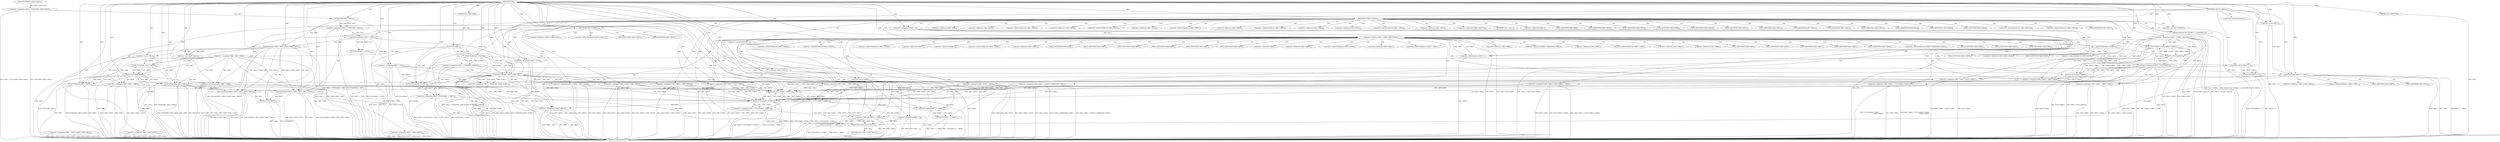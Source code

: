 digraph "FUN1" {  
"8" [label = <(METHOD,FUN1)<SUB>1</SUB>> ]
"329" [label = <(METHOD_RETURN,ANY)<SUB>1</SUB>> ]
"9" [label = <(PARAM,struct VAR1	*VAR2)<SUB>2</SUB>> ]
"10" [label = <(PARAM,struct VAR3		**VAR4)<SUB>3</SUB>> ]
"23" [label = <(FUN2,FUN2(VAR2))<SUB>15</SUB>> ]
"25" [label = <(&lt;operator&gt;.assignment,VAR6 = VAR2-&gt;VAR6)<SUB>17</SUB>> ]
"30" [label = <(&lt;operator&gt;.assignment,VAR19 = VAR6-&gt;VAR20)<SUB>18</SUB>> ]
"35" [label = <(&lt;operator&gt;.assignment,VAR8 = (VAR7 *)VAR19-&gt;VAR21.VAR22)<SUB>19</SUB>> ]
"44" [label = <(&lt;operator&gt;.assignment,VAR15 = FUN3(VAR8-&gt;VAR23.VAR24))<SUB>20</SUB>> ]
"52" [label = <(&lt;operator&gt;.assignment,VAR12 = FUN4(VAR15, VAR25))<SUB>21</SUB>> ]
"57" [label = <(FUN5,FUN5(VAR12 != NULL))<SUB>22</SUB>> ]
"61" [label = <(memcpy,memcpy(VAR12, VAR19-&gt;VAR21.VAR22, VAR15))<SUB>23</SUB>> ]
"69" [label = <(&lt;operator&gt;.assignment,VAR8 = (VAR7 *)VAR12)<SUB>24</SUB>> ]
"74" [label = <(FUN6,FUN6(VAR6, -VAR15, VAR26))<SUB>26</SUB>> ]
"79" [label = <(FUN7,FUN7(VAR6, VAR26))<SUB>27</SUB>> ]
"82" [label = <(&lt;operator&gt;.assignment,VAR17 = NULL)<SUB>29</SUB>> ]
"85" [label = <(&lt;operator&gt;.assignment,VAR13 = FUN8(VAR2, &amp;VAR16))<SUB>30</SUB>> ]
"114" [label = <(FUN5,FUN5(VAR16 == 0))<SUB>40</SUB>> ]
"118" [label = <(&lt;operator&gt;.assignment,VAR13 = FUN9(VAR2, VAR16, &amp;VAR17))<SUB>41</SUB>> ]
"154" [label = <(memset,memset((char *)&amp;VAR11, 0, sizeof(VAR11)))<SUB>59</SUB>> ]
"162" [label = <(&lt;operator&gt;.assignment,VAR11.VAR6 = VAR6)<SUB>60</SUB>> ]
"167" [label = <(&lt;operator&gt;.assignment,VAR11.VAR29 = VAR2-&gt;VAR29)<SUB>61</SUB>> ]
"174" [label = <(&lt;operator&gt;.assignment,VAR11.VAR30 = VAR2-&gt;VAR30)<SUB>62</SUB>> ]
"181" [label = <(&lt;operator&gt;.assignment,VAR11.VAR31 = VAR2-&gt;VAR31)<SUB>63</SUB>> ]
"188" [label = <(&lt;operator&gt;.assignment,VAR11.VAR32 = VAR2-&gt;VAR32)<SUB>64</SUB>> ]
"195" [label = <(&lt;operator&gt;.assignment,VAR11.VAR33 = VAR26)<SUB>65</SUB>> ]
"200" [label = <(&lt;operator&gt;.assignment,VAR11.VAR34 = VAR2-&gt;VAR34)<SUB>66</SUB>> ]
"207" [label = <(&lt;operator&gt;.assignment,VAR11.VAR35 = VAR36)<SUB>67</SUB>> ]
"212" [label = <(&lt;operator&gt;.assignment,VAR10 = &amp;VAR8-&gt;VAR37[0])<SUB>69</SUB>> ]
"317" [label = <(&lt;operator&gt;.assignment,VAR13 = 0)<SUB>86</SUB>> ]
"320" [label = <(&lt;operator&gt;.assignment,*VAR4 = VAR17)<SUB>87</SUB>> ]
"325" [label = <(FUN16,FUN16(VAR12))<SUB>89</SUB>> ]
"327" [label = <(RETURN,return VAR13;,return VAR13;)<SUB>90</SUB>> ]
"92" [label = <(IDENTIFIER,VAR13,if (VAR13))<SUB>31</SUB>> ]
"126" [label = <(IDENTIFIER,VAR13,if (VAR13))<SUB>42</SUB>> ]
"225" [label = <(&lt;operator&gt;.lessThan,VAR14 &lt; VAR8-&gt;VAR23.VAR38)<SUB>70</SUB>> ]
"232" [label = <(&lt;operator&gt;.postIncrement,VAR14++)<SUB>70</SUB>> ]
"328" [label = <(IDENTIFIER,VAR13,return VAR13;)<SUB>90</SUB>> ]
"46" [label = <(FUN3,FUN3(VAR8-&gt;VAR23.VAR24))<SUB>20</SUB>> ]
"54" [label = <(FUN4,FUN4(VAR15, VAR25))<SUB>21</SUB>> ]
"58" [label = <(&lt;operator&gt;.notEquals,VAR12 != NULL)<SUB>22</SUB>> ]
"71" [label = <(&lt;operator&gt;.cast,(VAR7 *)VAR12)<SUB>24</SUB>> ]
"76" [label = <(&lt;operator&gt;.minus,-VAR15)<SUB>26</SUB>> ]
"87" [label = <(FUN8,FUN8(VAR2, &amp;VAR16))<SUB>30</SUB>> ]
"101" [label = <(FUN6,FUN6(VAR6, VAR15, VAR26))<SUB>35</SUB>> ]
"105" [label = <(memcpy,memcpy(VAR19-&gt;VAR21.VAR22, VAR12, VAR15))<SUB>36</SUB>> ]
"115" [label = <(&lt;operator&gt;.equals,VAR16 == 0)<SUB>40</SUB>> ]
"120" [label = <(FUN9,FUN9(VAR2, VAR16, &amp;VAR17))<SUB>41</SUB>> ]
"128" [label = <(&lt;operator&gt;.assignment,VAR13 = FUN10(VAR2, 0, VAR17))<SUB>44</SUB>> ]
"134" [label = <(&lt;operator&gt;.assignment,VAR17 = NULL)<SUB>46</SUB>> ]
"141" [label = <(FUN6,FUN6(VAR6, VAR15, VAR26))<SUB>54</SUB>> ]
"145" [label = <(memcpy,memcpy(VAR19-&gt;VAR21.VAR22, VAR12, VAR15))<SUB>55</SUB>> ]
"155" [label = <(&lt;operator&gt;.cast,(char *)&amp;VAR11)<SUB>59</SUB>> ]
"160" [label = <(&lt;operator&gt;.sizeOf,sizeof(VAR11))<SUB>59</SUB>> ]
"222" [label = <(&lt;operator&gt;.assignment,VAR14 = 0)<SUB>70</SUB>> ]
"235" [label = <(&lt;operator&gt;.assignment,VAR11.VAR39 = VAR10-&gt;VAR40)<SUB>71</SUB>> ]
"242" [label = <(&lt;operator&gt;.assignment,VAR11.VAR41 = VAR10-&gt;VAR41)<SUB>72</SUB>> ]
"249" [label = <(&lt;operator&gt;.assignment,VAR11.VAR42 = &amp;VAR10-&gt;VAR40[VAR11.VAR41])<SUB>73</SUB>> ]
"261" [label = <(&lt;operator&gt;.assignment,VAR11.VAR43 = VAR10-&gt;VAR43)<SUB>74</SUB>> ]
"268" [label = <(&lt;operator&gt;.assignment,VAR11.VAR44 = FUN11(VAR10-&gt;VAR40,
						VAR10-&gt;...)<SUB>75</SUB>> ]
"279" [label = <(&lt;operator&gt;.assignment,VAR11.VAR45 = FUN12(VAR10-&gt;VAR45))<SUB>77</SUB>> ]
"287" [label = <(&lt;operator&gt;.assignment,VAR13 = FUN13(VAR17, &amp;VAR11))<SUB>78</SUB>> ]
"293" [label = <(FUN5,FUN5(VAR13 == -VAR46))<SUB>79</SUB>> ]
"298" [label = <(&lt;operator&gt;.assignment,VAR13 = FUN14(VAR17, &amp;VAR11))<SUB>80</SUB>> ]
"304" [label = <(FUN5,FUN5(VAR13 != -VAR47))<SUB>81</SUB>> ]
"313" [label = <(&lt;operator&gt;.assignment,VAR10 = FUN15(VAR10))<SUB>84</SUB>> ]
"95" [label = <(&lt;operator&gt;.equals,VAR13 == -VAR27)<SUB>33</SUB>> ]
"138" [label = <(IDENTIFIER,VAR13,if (VAR13))<SUB>48</SUB>> ]
"310" [label = <(IDENTIFIER,VAR13,if (VAR13))<SUB>82</SUB>> ]
"130" [label = <(FUN10,FUN10(VAR2, 0, VAR17))<SUB>44</SUB>> ]
"272" [label = <(FUN11,FUN11(VAR10-&gt;VAR40,
						VAR10-&gt;VAR41))<SUB>75</SUB>> ]
"283" [label = <(FUN12,FUN12(VAR10-&gt;VAR45))<SUB>77</SUB>> ]
"289" [label = <(FUN13,FUN13(VAR17, &amp;VAR11))<SUB>78</SUB>> ]
"294" [label = <(&lt;operator&gt;.equals,VAR13 == -VAR46)<SUB>79</SUB>> ]
"300" [label = <(FUN14,FUN14(VAR17, &amp;VAR11))<SUB>80</SUB>> ]
"305" [label = <(&lt;operator&gt;.notEquals,VAR13 != -VAR47)<SUB>81</SUB>> ]
"315" [label = <(FUN15,FUN15(VAR10))<SUB>84</SUB>> ]
"97" [label = <(&lt;operator&gt;.minus,-VAR27)<SUB>33</SUB>> ]
"296" [label = <(&lt;operator&gt;.minus,-VAR46)<SUB>79</SUB>> ]
"307" [label = <(&lt;operator&gt;.minus,-VAR47)<SUB>81</SUB>> ]
"163" [label = <(&lt;operator&gt;.fieldAccess,VAR11.VAR6)<SUB>60</SUB>> ]
"168" [label = <(&lt;operator&gt;.fieldAccess,VAR11.VAR29)<SUB>61</SUB>> ]
"171" [label = <(&lt;operator&gt;.indirectFieldAccess,VAR2-&gt;VAR29)<SUB>61</SUB>> ]
"175" [label = <(&lt;operator&gt;.fieldAccess,VAR11.VAR30)<SUB>62</SUB>> ]
"178" [label = <(&lt;operator&gt;.indirectFieldAccess,VAR2-&gt;VAR30)<SUB>62</SUB>> ]
"182" [label = <(&lt;operator&gt;.fieldAccess,VAR11.VAR31)<SUB>63</SUB>> ]
"185" [label = <(&lt;operator&gt;.indirectFieldAccess,VAR2-&gt;VAR31)<SUB>63</SUB>> ]
"189" [label = <(&lt;operator&gt;.fieldAccess,VAR11.VAR32)<SUB>64</SUB>> ]
"192" [label = <(&lt;operator&gt;.indirectFieldAccess,VAR2-&gt;VAR32)<SUB>64</SUB>> ]
"196" [label = <(&lt;operator&gt;.fieldAccess,VAR11.VAR33)<SUB>65</SUB>> ]
"201" [label = <(&lt;operator&gt;.fieldAccess,VAR11.VAR34)<SUB>66</SUB>> ]
"204" [label = <(&lt;operator&gt;.indirectFieldAccess,VAR2-&gt;VAR34)<SUB>66</SUB>> ]
"208" [label = <(&lt;operator&gt;.fieldAccess,VAR11.VAR35)<SUB>67</SUB>> ]
"214" [label = <(&lt;operator&gt;.addressOf,&amp;VAR8-&gt;VAR37[0])<SUB>69</SUB>> ]
"321" [label = <(&lt;operator&gt;.indirection,*VAR4)<SUB>87</SUB>> ]
"123" [label = <(&lt;operator&gt;.addressOf,&amp;VAR17)<SUB>41</SUB>> ]
"156" [label = <(UNKNOWN,char *,char *)<SUB>59</SUB>> ]
"157" [label = <(&lt;operator&gt;.addressOf,&amp;VAR11)<SUB>59</SUB>> ]
"165" [label = <(FIELD_IDENTIFIER,VAR6,VAR6)<SUB>60</SUB>> ]
"170" [label = <(FIELD_IDENTIFIER,VAR29,VAR29)<SUB>61</SUB>> ]
"173" [label = <(FIELD_IDENTIFIER,VAR29,VAR29)<SUB>61</SUB>> ]
"177" [label = <(FIELD_IDENTIFIER,VAR30,VAR30)<SUB>62</SUB>> ]
"180" [label = <(FIELD_IDENTIFIER,VAR30,VAR30)<SUB>62</SUB>> ]
"184" [label = <(FIELD_IDENTIFIER,VAR31,VAR31)<SUB>63</SUB>> ]
"187" [label = <(FIELD_IDENTIFIER,VAR31,VAR31)<SUB>63</SUB>> ]
"191" [label = <(FIELD_IDENTIFIER,VAR32,VAR32)<SUB>64</SUB>> ]
"194" [label = <(FIELD_IDENTIFIER,VAR32,VAR32)<SUB>64</SUB>> ]
"198" [label = <(FIELD_IDENTIFIER,VAR33,VAR33)<SUB>65</SUB>> ]
"203" [label = <(FIELD_IDENTIFIER,VAR34,VAR34)<SUB>66</SUB>> ]
"206" [label = <(FIELD_IDENTIFIER,VAR34,VAR34)<SUB>66</SUB>> ]
"210" [label = <(FIELD_IDENTIFIER,VAR35,VAR35)<SUB>67</SUB>> ]
"215" [label = <(&lt;operator&gt;.indirectIndexAccess,VAR8-&gt;VAR37[0])<SUB>69</SUB>> ]
"227" [label = <(&lt;operator&gt;.fieldAccess,VAR8-&gt;VAR23.VAR38)<SUB>70</SUB>> ]
"106" [label = <(&lt;operator&gt;.fieldAccess,VAR19-&gt;VAR21.VAR22)<SUB>36</SUB>> ]
"146" [label = <(&lt;operator&gt;.fieldAccess,VAR19-&gt;VAR21.VAR22)<SUB>55</SUB>> ]
"216" [label = <(&lt;operator&gt;.indirectFieldAccess,VAR8-&gt;VAR37)<SUB>69</SUB>> ]
"228" [label = <(&lt;operator&gt;.indirectFieldAccess,VAR8-&gt;VAR23)<SUB>70</SUB>> ]
"231" [label = <(FIELD_IDENTIFIER,VAR38,VAR38)<SUB>70</SUB>> ]
"236" [label = <(&lt;operator&gt;.fieldAccess,VAR11.VAR39)<SUB>71</SUB>> ]
"239" [label = <(&lt;operator&gt;.indirectFieldAccess,VAR10-&gt;VAR40)<SUB>71</SUB>> ]
"243" [label = <(&lt;operator&gt;.fieldAccess,VAR11.VAR41)<SUB>72</SUB>> ]
"246" [label = <(&lt;operator&gt;.indirectFieldAccess,VAR10-&gt;VAR41)<SUB>72</SUB>> ]
"250" [label = <(&lt;operator&gt;.fieldAccess,VAR11.VAR42)<SUB>73</SUB>> ]
"253" [label = <(&lt;operator&gt;.addressOf,&amp;VAR10-&gt;VAR40[VAR11.VAR41])<SUB>73</SUB>> ]
"262" [label = <(&lt;operator&gt;.fieldAccess,VAR11.VAR43)<SUB>74</SUB>> ]
"265" [label = <(&lt;operator&gt;.indirectFieldAccess,VAR10-&gt;VAR43)<SUB>74</SUB>> ]
"269" [label = <(&lt;operator&gt;.fieldAccess,VAR11.VAR44)<SUB>75</SUB>> ]
"280" [label = <(&lt;operator&gt;.fieldAccess,VAR11.VAR45)<SUB>77</SUB>> ]
"107" [label = <(&lt;operator&gt;.indirectFieldAccess,VAR19-&gt;VAR21)<SUB>36</SUB>> ]
"110" [label = <(FIELD_IDENTIFIER,VAR22,VAR22)<SUB>36</SUB>> ]
"147" [label = <(&lt;operator&gt;.indirectFieldAccess,VAR19-&gt;VAR21)<SUB>55</SUB>> ]
"150" [label = <(FIELD_IDENTIFIER,VAR22,VAR22)<SUB>55</SUB>> ]
"218" [label = <(FIELD_IDENTIFIER,VAR37,VAR37)<SUB>69</SUB>> ]
"230" [label = <(FIELD_IDENTIFIER,VAR23,VAR23)<SUB>70</SUB>> ]
"238" [label = <(FIELD_IDENTIFIER,VAR39,VAR39)<SUB>71</SUB>> ]
"241" [label = <(FIELD_IDENTIFIER,VAR40,VAR40)<SUB>71</SUB>> ]
"245" [label = <(FIELD_IDENTIFIER,VAR41,VAR41)<SUB>72</SUB>> ]
"248" [label = <(FIELD_IDENTIFIER,VAR41,VAR41)<SUB>72</SUB>> ]
"252" [label = <(FIELD_IDENTIFIER,VAR42,VAR42)<SUB>73</SUB>> ]
"254" [label = <(&lt;operator&gt;.indirectIndexAccess,VAR10-&gt;VAR40[VAR11.VAR41])<SUB>73</SUB>> ]
"264" [label = <(FIELD_IDENTIFIER,VAR43,VAR43)<SUB>74</SUB>> ]
"267" [label = <(FIELD_IDENTIFIER,VAR43,VAR43)<SUB>74</SUB>> ]
"271" [label = <(FIELD_IDENTIFIER,VAR44,VAR44)<SUB>75</SUB>> ]
"273" [label = <(&lt;operator&gt;.indirectFieldAccess,VAR10-&gt;VAR40)<SUB>75</SUB>> ]
"276" [label = <(&lt;operator&gt;.indirectFieldAccess,VAR10-&gt;VAR41)<SUB>76</SUB>> ]
"282" [label = <(FIELD_IDENTIFIER,VAR45,VAR45)<SUB>77</SUB>> ]
"284" [label = <(&lt;operator&gt;.indirectFieldAccess,VAR10-&gt;VAR45)<SUB>77</SUB>> ]
"291" [label = <(&lt;operator&gt;.addressOf,&amp;VAR11)<SUB>78</SUB>> ]
"302" [label = <(&lt;operator&gt;.addressOf,&amp;VAR11)<SUB>80</SUB>> ]
"109" [label = <(FIELD_IDENTIFIER,VAR21,VAR21)<SUB>36</SUB>> ]
"149" [label = <(FIELD_IDENTIFIER,VAR21,VAR21)<SUB>55</SUB>> ]
"255" [label = <(&lt;operator&gt;.indirectFieldAccess,VAR10-&gt;VAR40)<SUB>73</SUB>> ]
"258" [label = <(&lt;operator&gt;.fieldAccess,VAR11.VAR41)<SUB>73</SUB>> ]
"275" [label = <(FIELD_IDENTIFIER,VAR40,VAR40)<SUB>75</SUB>> ]
"278" [label = <(FIELD_IDENTIFIER,VAR41,VAR41)<SUB>76</SUB>> ]
"286" [label = <(FIELD_IDENTIFIER,VAR45,VAR45)<SUB>77</SUB>> ]
"257" [label = <(FIELD_IDENTIFIER,VAR40,VAR40)<SUB>73</SUB>> ]
"260" [label = <(FIELD_IDENTIFIER,VAR41,VAR41)<SUB>73</SUB>> ]
  "327" -> "329"  [ label = "DDG: &lt;RET&gt;"] 
  "10" -> "329"  [ label = "DDG: VAR4"] 
  "23" -> "329"  [ label = "DDG: FUN2(VAR2)"] 
  "25" -> "329"  [ label = "DDG: VAR2-&gt;VAR6"] 
  "25" -> "329"  [ label = "DDG: VAR6 = VAR2-&gt;VAR6"] 
  "30" -> "329"  [ label = "DDG: VAR19"] 
  "30" -> "329"  [ label = "DDG: VAR6-&gt;VAR20"] 
  "30" -> "329"  [ label = "DDG: VAR19 = VAR6-&gt;VAR20"] 
  "35" -> "329"  [ label = "DDG: (VAR7 *)VAR19-&gt;VAR21.VAR22"] 
  "35" -> "329"  [ label = "DDG: VAR8 = (VAR7 *)VAR19-&gt;VAR21.VAR22"] 
  "44" -> "329"  [ label = "DDG: FUN3(VAR8-&gt;VAR23.VAR24)"] 
  "44" -> "329"  [ label = "DDG: VAR15 = FUN3(VAR8-&gt;VAR23.VAR24)"] 
  "52" -> "329"  [ label = "DDG: FUN4(VAR15, VAR25)"] 
  "52" -> "329"  [ label = "DDG: VAR12 = FUN4(VAR15, VAR25)"] 
  "57" -> "329"  [ label = "DDG: VAR12 != NULL"] 
  "57" -> "329"  [ label = "DDG: FUN5(VAR12 != NULL)"] 
  "61" -> "329"  [ label = "DDG: VAR19-&gt;VAR21.VAR22"] 
  "61" -> "329"  [ label = "DDG: memcpy(VAR12, VAR19-&gt;VAR21.VAR22, VAR15)"] 
  "69" -> "329"  [ label = "DDG: VAR8"] 
  "69" -> "329"  [ label = "DDG: (VAR7 *)VAR12"] 
  "69" -> "329"  [ label = "DDG: VAR8 = (VAR7 *)VAR12"] 
  "76" -> "329"  [ label = "DDG: VAR15"] 
  "74" -> "329"  [ label = "DDG: -VAR15"] 
  "74" -> "329"  [ label = "DDG: FUN6(VAR6, -VAR15, VAR26)"] 
  "79" -> "329"  [ label = "DDG: VAR6"] 
  "79" -> "329"  [ label = "DDG: VAR26"] 
  "79" -> "329"  [ label = "DDG: FUN7(VAR6, VAR26)"] 
  "82" -> "329"  [ label = "DDG: VAR17"] 
  "82" -> "329"  [ label = "DDG: NULL"] 
  "82" -> "329"  [ label = "DDG: VAR17 = NULL"] 
  "87" -> "329"  [ label = "DDG: VAR2"] 
  "87" -> "329"  [ label = "DDG: &amp;VAR16"] 
  "85" -> "329"  [ label = "DDG: FUN8(VAR2, &amp;VAR16)"] 
  "85" -> "329"  [ label = "DDG: VAR13 = FUN8(VAR2, &amp;VAR16)"] 
  "114" -> "329"  [ label = "DDG: VAR16 == 0"] 
  "114" -> "329"  [ label = "DDG: FUN5(VAR16 == 0)"] 
  "120" -> "329"  [ label = "DDG: VAR2"] 
  "120" -> "329"  [ label = "DDG: VAR16"] 
  "120" -> "329"  [ label = "DDG: &amp;VAR17"] 
  "118" -> "329"  [ label = "DDG: FUN9(VAR2, VAR16, &amp;VAR17)"] 
  "118" -> "329"  [ label = "DDG: VAR13 = FUN9(VAR2, VAR16, &amp;VAR17)"] 
  "155" -> "329"  [ label = "DDG: &amp;VAR11"] 
  "154" -> "329"  [ label = "DDG: (char *)&amp;VAR11"] 
  "160" -> "329"  [ label = "DDG: VAR11"] 
  "154" -> "329"  [ label = "DDG: memset((char *)&amp;VAR11, 0, sizeof(VAR11))"] 
  "162" -> "329"  [ label = "DDG: VAR11.VAR6"] 
  "162" -> "329"  [ label = "DDG: VAR6"] 
  "162" -> "329"  [ label = "DDG: VAR11.VAR6 = VAR6"] 
  "167" -> "329"  [ label = "DDG: VAR11.VAR29"] 
  "167" -> "329"  [ label = "DDG: VAR2-&gt;VAR29"] 
  "167" -> "329"  [ label = "DDG: VAR11.VAR29 = VAR2-&gt;VAR29"] 
  "174" -> "329"  [ label = "DDG: VAR11.VAR30"] 
  "174" -> "329"  [ label = "DDG: VAR2-&gt;VAR30"] 
  "174" -> "329"  [ label = "DDG: VAR11.VAR30 = VAR2-&gt;VAR30"] 
  "181" -> "329"  [ label = "DDG: VAR11.VAR31"] 
  "181" -> "329"  [ label = "DDG: VAR2-&gt;VAR31"] 
  "181" -> "329"  [ label = "DDG: VAR11.VAR31 = VAR2-&gt;VAR31"] 
  "188" -> "329"  [ label = "DDG: VAR11.VAR32"] 
  "188" -> "329"  [ label = "DDG: VAR2-&gt;VAR32"] 
  "188" -> "329"  [ label = "DDG: VAR11.VAR32 = VAR2-&gt;VAR32"] 
  "195" -> "329"  [ label = "DDG: VAR11.VAR33"] 
  "195" -> "329"  [ label = "DDG: VAR26"] 
  "195" -> "329"  [ label = "DDG: VAR11.VAR33 = VAR26"] 
  "200" -> "329"  [ label = "DDG: VAR11.VAR34"] 
  "200" -> "329"  [ label = "DDG: VAR2-&gt;VAR34"] 
  "200" -> "329"  [ label = "DDG: VAR11.VAR34 = VAR2-&gt;VAR34"] 
  "207" -> "329"  [ label = "DDG: VAR11.VAR35"] 
  "207" -> "329"  [ label = "DDG: VAR11.VAR35 = VAR36"] 
  "212" -> "329"  [ label = "DDG: VAR10"] 
  "212" -> "329"  [ label = "DDG: &amp;VAR8-&gt;VAR37[0]"] 
  "212" -> "329"  [ label = "DDG: VAR10 = &amp;VAR8-&gt;VAR37[0]"] 
  "222" -> "329"  [ label = "DDG: VAR14 = 0"] 
  "225" -> "329"  [ label = "DDG: VAR14"] 
  "225" -> "329"  [ label = "DDG: VAR8-&gt;VAR23.VAR38"] 
  "225" -> "329"  [ label = "DDG: VAR14 &lt; VAR8-&gt;VAR23.VAR38"] 
  "317" -> "329"  [ label = "DDG: VAR13"] 
  "317" -> "329"  [ label = "DDG: VAR13 = 0"] 
  "320" -> "329"  [ label = "DDG: *VAR4"] 
  "320" -> "329"  [ label = "DDG: VAR17"] 
  "320" -> "329"  [ label = "DDG: *VAR4 = VAR17"] 
  "235" -> "329"  [ label = "DDG: VAR11.VAR39"] 
  "235" -> "329"  [ label = "DDG: VAR11.VAR39 = VAR10-&gt;VAR40"] 
  "242" -> "329"  [ label = "DDG: VAR11.VAR41"] 
  "242" -> "329"  [ label = "DDG: VAR11.VAR41 = VAR10-&gt;VAR41"] 
  "249" -> "329"  [ label = "DDG: VAR11.VAR42"] 
  "249" -> "329"  [ label = "DDG: &amp;VAR10-&gt;VAR40[VAR11.VAR41]"] 
  "249" -> "329"  [ label = "DDG: VAR11.VAR42 = &amp;VAR10-&gt;VAR40[VAR11.VAR41]"] 
  "261" -> "329"  [ label = "DDG: VAR11.VAR43"] 
  "261" -> "329"  [ label = "DDG: VAR10-&gt;VAR43"] 
  "261" -> "329"  [ label = "DDG: VAR11.VAR43 = VAR10-&gt;VAR43"] 
  "268" -> "329"  [ label = "DDG: VAR11.VAR44"] 
  "272" -> "329"  [ label = "DDG: VAR10-&gt;VAR40"] 
  "272" -> "329"  [ label = "DDG: VAR10-&gt;VAR41"] 
  "268" -> "329"  [ label = "DDG: FUN11(VAR10-&gt;VAR40,
						VAR10-&gt;VAR41)"] 
  "268" -> "329"  [ label = "DDG: VAR11.VAR44 = FUN11(VAR10-&gt;VAR40,
						VAR10-&gt;VAR41)"] 
  "279" -> "329"  [ label = "DDG: VAR11.VAR45"] 
  "283" -> "329"  [ label = "DDG: VAR10-&gt;VAR45"] 
  "279" -> "329"  [ label = "DDG: FUN12(VAR10-&gt;VAR45)"] 
  "279" -> "329"  [ label = "DDG: VAR11.VAR45 = FUN12(VAR10-&gt;VAR45)"] 
  "287" -> "329"  [ label = "DDG: FUN13(VAR17, &amp;VAR11)"] 
  "287" -> "329"  [ label = "DDG: VAR13 = FUN13(VAR17, &amp;VAR11)"] 
  "294" -> "329"  [ label = "DDG: -VAR46"] 
  "293" -> "329"  [ label = "DDG: VAR13 == -VAR46"] 
  "293" -> "329"  [ label = "DDG: FUN5(VAR13 == -VAR46)"] 
  "300" -> "329"  [ label = "DDG: VAR17"] 
  "300" -> "329"  [ label = "DDG: &amp;VAR11"] 
  "298" -> "329"  [ label = "DDG: FUN14(VAR17, &amp;VAR11)"] 
  "298" -> "329"  [ label = "DDG: VAR13 = FUN14(VAR17, &amp;VAR11)"] 
  "305" -> "329"  [ label = "DDG: VAR13"] 
  "305" -> "329"  [ label = "DDG: -VAR47"] 
  "304" -> "329"  [ label = "DDG: VAR13 != -VAR47"] 
  "304" -> "329"  [ label = "DDG: FUN5(VAR13 != -VAR47)"] 
  "313" -> "329"  [ label = "DDG: VAR10"] 
  "313" -> "329"  [ label = "DDG: FUN15(VAR10)"] 
  "313" -> "329"  [ label = "DDG: VAR10 = FUN15(VAR10)"] 
  "232" -> "329"  [ label = "DDG: VAR14++"] 
  "128" -> "329"  [ label = "DDG: VAR13"] 
  "130" -> "329"  [ label = "DDG: VAR2"] 
  "128" -> "329"  [ label = "DDG: FUN10(VAR2, 0, VAR17)"] 
  "128" -> "329"  [ label = "DDG: VAR13 = FUN10(VAR2, 0, VAR17)"] 
  "134" -> "329"  [ label = "DDG: VAR17"] 
  "134" -> "329"  [ label = "DDG: NULL"] 
  "134" -> "329"  [ label = "DDG: VAR17 = NULL"] 
  "141" -> "329"  [ label = "DDG: VAR6"] 
  "141" -> "329"  [ label = "DDG: VAR26"] 
  "141" -> "329"  [ label = "DDG: FUN6(VAR6, VAR15, VAR26)"] 
  "145" -> "329"  [ label = "DDG: VAR19-&gt;VAR21.VAR22"] 
  "145" -> "329"  [ label = "DDG: VAR15"] 
  "145" -> "329"  [ label = "DDG: memcpy(VAR19-&gt;VAR21.VAR22, VAR12, VAR15)"] 
  "95" -> "329"  [ label = "DDG: VAR13"] 
  "95" -> "329"  [ label = "DDG: -VAR27"] 
  "95" -> "329"  [ label = "DDG: VAR13 == -VAR27"] 
  "101" -> "329"  [ label = "DDG: VAR6"] 
  "101" -> "329"  [ label = "DDG: VAR26"] 
  "101" -> "329"  [ label = "DDG: FUN6(VAR6, VAR15, VAR26)"] 
  "105" -> "329"  [ label = "DDG: VAR19-&gt;VAR21.VAR22"] 
  "105" -> "329"  [ label = "DDG: VAR15"] 
  "105" -> "329"  [ label = "DDG: memcpy(VAR19-&gt;VAR21.VAR22, VAR12, VAR15)"] 
  "325" -> "329"  [ label = "DDG: VAR12"] 
  "325" -> "329"  [ label = "DDG: FUN16(VAR12)"] 
  "54" -> "329"  [ label = "DDG: VAR25"] 
  "97" -> "329"  [ label = "DDG: VAR27"] 
  "307" -> "329"  [ label = "DDG: VAR47"] 
  "296" -> "329"  [ label = "DDG: VAR46"] 
  "207" -> "329"  [ label = "DDG: VAR36"] 
  "8" -> "9"  [ label = "DDG: "] 
  "8" -> "10"  [ label = "DDG: "] 
  "23" -> "25"  [ label = "DDG: VAR2"] 
  "25" -> "30"  [ label = "DDG: VAR6"] 
  "46" -> "44"  [ label = "DDG: VAR8-&gt;VAR23.VAR24"] 
  "54" -> "52"  [ label = "DDG: VAR15"] 
  "54" -> "52"  [ label = "DDG: VAR25"] 
  "61" -> "69"  [ label = "DDG: VAR12"] 
  "8" -> "69"  [ label = "DDG: "] 
  "58" -> "82"  [ label = "DDG: NULL"] 
  "8" -> "82"  [ label = "DDG: "] 
  "87" -> "85"  [ label = "DDG: VAR2"] 
  "87" -> "85"  [ label = "DDG: &amp;VAR16"] 
  "120" -> "118"  [ label = "DDG: VAR2"] 
  "120" -> "118"  [ label = "DDG: VAR16"] 
  "120" -> "118"  [ label = "DDG: &amp;VAR17"] 
  "79" -> "162"  [ label = "DDG: VAR6"] 
  "8" -> "162"  [ label = "DDG: "] 
  "25" -> "162"  [ label = "DDG: VAR6"] 
  "120" -> "167"  [ label = "DDG: VAR2"] 
  "120" -> "174"  [ label = "DDG: VAR2"] 
  "120" -> "181"  [ label = "DDG: VAR2"] 
  "120" -> "188"  [ label = "DDG: VAR2"] 
  "79" -> "195"  [ label = "DDG: VAR26"] 
  "8" -> "195"  [ label = "DDG: "] 
  "120" -> "200"  [ label = "DDG: VAR2"] 
  "8" -> "207"  [ label = "DDG: "] 
  "8" -> "317"  [ label = "DDG: "] 
  "82" -> "320"  [ label = "DDG: VAR17"] 
  "120" -> "320"  [ label = "DDG: &amp;VAR17"] 
  "300" -> "320"  [ label = "DDG: VAR17"] 
  "8" -> "320"  [ label = "DDG: "] 
  "328" -> "327"  [ label = "DDG: VAR13"] 
  "9" -> "23"  [ label = "DDG: VAR2"] 
  "8" -> "23"  [ label = "DDG: "] 
  "58" -> "57"  [ label = "DDG: VAR12"] 
  "58" -> "57"  [ label = "DDG: NULL"] 
  "58" -> "61"  [ label = "DDG: VAR12"] 
  "8" -> "61"  [ label = "DDG: "] 
  "54" -> "61"  [ label = "DDG: VAR15"] 
  "25" -> "74"  [ label = "DDG: VAR6"] 
  "8" -> "74"  [ label = "DDG: "] 
  "76" -> "74"  [ label = "DDG: VAR15"] 
  "74" -> "79"  [ label = "DDG: VAR6"] 
  "8" -> "79"  [ label = "DDG: "] 
  "25" -> "79"  [ label = "DDG: VAR6"] 
  "74" -> "79"  [ label = "DDG: VAR26"] 
  "8" -> "92"  [ label = "DDG: "] 
  "115" -> "114"  [ label = "DDG: VAR16"] 
  "115" -> "114"  [ label = "DDG: 0"] 
  "8" -> "126"  [ label = "DDG: "] 
  "8" -> "154"  [ label = "DDG: "] 
  "145" -> "325"  [ label = "DDG: VAR12"] 
  "105" -> "325"  [ label = "DDG: VAR12"] 
  "8" -> "325"  [ label = "DDG: "] 
  "61" -> "325"  [ label = "DDG: VAR12"] 
  "317" -> "328"  [ label = "DDG: VAR13"] 
  "95" -> "328"  [ label = "DDG: VAR13"] 
  "128" -> "328"  [ label = "DDG: VAR13"] 
  "305" -> "328"  [ label = "DDG: VAR13"] 
  "8" -> "328"  [ label = "DDG: "] 
  "44" -> "54"  [ label = "DDG: VAR15"] 
  "8" -> "54"  [ label = "DDG: "] 
  "52" -> "58"  [ label = "DDG: VAR12"] 
  "8" -> "58"  [ label = "DDG: "] 
  "61" -> "71"  [ label = "DDG: VAR12"] 
  "8" -> "71"  [ label = "DDG: "] 
  "61" -> "76"  [ label = "DDG: VAR15"] 
  "8" -> "76"  [ label = "DDG: "] 
  "23" -> "87"  [ label = "DDG: VAR2"] 
  "8" -> "87"  [ label = "DDG: "] 
  "87" -> "115"  [ label = "DDG: &amp;VAR16"] 
  "8" -> "115"  [ label = "DDG: "] 
  "87" -> "120"  [ label = "DDG: VAR2"] 
  "8" -> "120"  [ label = "DDG: "] 
  "23" -> "120"  [ label = "DDG: VAR2"] 
  "87" -> "120"  [ label = "DDG: &amp;VAR16"] 
  "115" -> "120"  [ label = "DDG: VAR16"] 
  "82" -> "120"  [ label = "DDG: VAR17"] 
  "130" -> "128"  [ label = "DDG: VAR2"] 
  "130" -> "128"  [ label = "DDG: 0"] 
  "130" -> "128"  [ label = "DDG: VAR17"] 
  "8" -> "134"  [ label = "DDG: "] 
  "58" -> "134"  [ label = "DDG: NULL"] 
  "8" -> "155"  [ label = "DDG: "] 
  "8" -> "222"  [ label = "DDG: "] 
  "222" -> "225"  [ label = "DDG: VAR14"] 
  "232" -> "225"  [ label = "DDG: VAR14"] 
  "8" -> "225"  [ label = "DDG: "] 
  "225" -> "232"  [ label = "DDG: VAR14"] 
  "8" -> "232"  [ label = "DDG: "] 
  "212" -> "235"  [ label = "DDG: VAR10"] 
  "272" -> "235"  [ label = "DDG: VAR10-&gt;VAR40"] 
  "313" -> "235"  [ label = "DDG: VAR10"] 
  "212" -> "242"  [ label = "DDG: VAR10"] 
  "272" -> "242"  [ label = "DDG: VAR10-&gt;VAR41"] 
  "313" -> "242"  [ label = "DDG: VAR10"] 
  "212" -> "261"  [ label = "DDG: VAR10"] 
  "313" -> "261"  [ label = "DDG: VAR10"] 
  "272" -> "268"  [ label = "DDG: VAR10-&gt;VAR40"] 
  "272" -> "268"  [ label = "DDG: VAR10-&gt;VAR41"] 
  "283" -> "279"  [ label = "DDG: VAR10-&gt;VAR45"] 
  "289" -> "287"  [ label = "DDG: VAR17"] 
  "289" -> "287"  [ label = "DDG: &amp;VAR11"] 
  "300" -> "298"  [ label = "DDG: VAR17"] 
  "300" -> "298"  [ label = "DDG: &amp;VAR11"] 
  "315" -> "313"  [ label = "DDG: VAR10"] 
  "79" -> "101"  [ label = "DDG: VAR6"] 
  "8" -> "101"  [ label = "DDG: "] 
  "25" -> "101"  [ label = "DDG: VAR6"] 
  "76" -> "101"  [ label = "DDG: VAR15"] 
  "79" -> "101"  [ label = "DDG: VAR26"] 
  "61" -> "105"  [ label = "DDG: VAR19-&gt;VAR21.VAR22"] 
  "8" -> "105"  [ label = "DDG: "] 
  "61" -> "105"  [ label = "DDG: VAR12"] 
  "101" -> "105"  [ label = "DDG: VAR15"] 
  "8" -> "138"  [ label = "DDG: "] 
  "79" -> "141"  [ label = "DDG: VAR6"] 
  "8" -> "141"  [ label = "DDG: "] 
  "25" -> "141"  [ label = "DDG: VAR6"] 
  "76" -> "141"  [ label = "DDG: VAR15"] 
  "79" -> "141"  [ label = "DDG: VAR26"] 
  "61" -> "145"  [ label = "DDG: VAR19-&gt;VAR21.VAR22"] 
  "8" -> "145"  [ label = "DDG: "] 
  "61" -> "145"  [ label = "DDG: VAR12"] 
  "141" -> "145"  [ label = "DDG: VAR15"] 
  "294" -> "293"  [ label = "DDG: VAR13"] 
  "294" -> "293"  [ label = "DDG: -VAR46"] 
  "305" -> "304"  [ label = "DDG: VAR13"] 
  "305" -> "304"  [ label = "DDG: -VAR47"] 
  "8" -> "310"  [ label = "DDG: "] 
  "85" -> "95"  [ label = "DDG: VAR13"] 
  "8" -> "95"  [ label = "DDG: "] 
  "97" -> "95"  [ label = "DDG: VAR27"] 
  "120" -> "130"  [ label = "DDG: VAR2"] 
  "8" -> "130"  [ label = "DDG: "] 
  "23" -> "130"  [ label = "DDG: VAR2"] 
  "82" -> "130"  [ label = "DDG: VAR17"] 
  "120" -> "130"  [ label = "DDG: &amp;VAR17"] 
  "212" -> "272"  [ label = "DDG: VAR10"] 
  "313" -> "272"  [ label = "DDG: VAR10"] 
  "212" -> "283"  [ label = "DDG: VAR10"] 
  "313" -> "283"  [ label = "DDG: VAR10"] 
  "82" -> "289"  [ label = "DDG: VAR17"] 
  "120" -> "289"  [ label = "DDG: &amp;VAR17"] 
  "300" -> "289"  [ label = "DDG: VAR17"] 
  "8" -> "289"  [ label = "DDG: "] 
  "300" -> "289"  [ label = "DDG: &amp;VAR11"] 
  "162" -> "289"  [ label = "DDG: VAR11.VAR6"] 
  "167" -> "289"  [ label = "DDG: VAR11.VAR29"] 
  "174" -> "289"  [ label = "DDG: VAR11.VAR30"] 
  "181" -> "289"  [ label = "DDG: VAR11.VAR31"] 
  "188" -> "289"  [ label = "DDG: VAR11.VAR32"] 
  "195" -> "289"  [ label = "DDG: VAR11.VAR33"] 
  "200" -> "289"  [ label = "DDG: VAR11.VAR34"] 
  "207" -> "289"  [ label = "DDG: VAR11.VAR35"] 
  "235" -> "289"  [ label = "DDG: VAR11.VAR39"] 
  "242" -> "289"  [ label = "DDG: VAR11.VAR41"] 
  "249" -> "289"  [ label = "DDG: VAR11.VAR42"] 
  "261" -> "289"  [ label = "DDG: VAR11.VAR43"] 
  "268" -> "289"  [ label = "DDG: VAR11.VAR44"] 
  "279" -> "289"  [ label = "DDG: VAR11.VAR45"] 
  "287" -> "294"  [ label = "DDG: VAR13"] 
  "8" -> "294"  [ label = "DDG: "] 
  "296" -> "294"  [ label = "DDG: VAR46"] 
  "120" -> "300"  [ label = "DDG: &amp;VAR17"] 
  "289" -> "300"  [ label = "DDG: VAR17"] 
  "8" -> "300"  [ label = "DDG: "] 
  "289" -> "300"  [ label = "DDG: &amp;VAR11"] 
  "162" -> "300"  [ label = "DDG: VAR11.VAR6"] 
  "167" -> "300"  [ label = "DDG: VAR11.VAR29"] 
  "174" -> "300"  [ label = "DDG: VAR11.VAR30"] 
  "181" -> "300"  [ label = "DDG: VAR11.VAR31"] 
  "188" -> "300"  [ label = "DDG: VAR11.VAR32"] 
  "195" -> "300"  [ label = "DDG: VAR11.VAR33"] 
  "200" -> "300"  [ label = "DDG: VAR11.VAR34"] 
  "207" -> "300"  [ label = "DDG: VAR11.VAR35"] 
  "235" -> "300"  [ label = "DDG: VAR11.VAR39"] 
  "242" -> "300"  [ label = "DDG: VAR11.VAR41"] 
  "249" -> "300"  [ label = "DDG: VAR11.VAR42"] 
  "261" -> "300"  [ label = "DDG: VAR11.VAR43"] 
  "268" -> "300"  [ label = "DDG: VAR11.VAR44"] 
  "279" -> "300"  [ label = "DDG: VAR11.VAR45"] 
  "298" -> "305"  [ label = "DDG: VAR13"] 
  "8" -> "305"  [ label = "DDG: "] 
  "307" -> "305"  [ label = "DDG: VAR47"] 
  "212" -> "315"  [ label = "DDG: VAR10"] 
  "272" -> "315"  [ label = "DDG: VAR10-&gt;VAR40"] 
  "272" -> "315"  [ label = "DDG: VAR10-&gt;VAR41"] 
  "283" -> "315"  [ label = "DDG: VAR10-&gt;VAR45"] 
  "313" -> "315"  [ label = "DDG: VAR10"] 
  "8" -> "315"  [ label = "DDG: "] 
  "8" -> "97"  [ label = "DDG: "] 
  "8" -> "296"  [ label = "DDG: "] 
  "8" -> "307"  [ label = "DDG: "] 
  "92" -> "120"  [ label = "CDG: "] 
  "92" -> "114"  [ label = "CDG: "] 
  "92" -> "95"  [ label = "CDG: "] 
  "92" -> "118"  [ label = "CDG: "] 
  "92" -> "123"  [ label = "CDG: "] 
  "92" -> "115"  [ label = "CDG: "] 
  "92" -> "97"  [ label = "CDG: "] 
  "92" -> "126"  [ label = "CDG: "] 
  "126" -> "214"  [ label = "CDG: "] 
  "126" -> "167"  [ label = "CDG: "] 
  "126" -> "188"  [ label = "CDG: "] 
  "126" -> "230"  [ label = "CDG: "] 
  "126" -> "192"  [ label = "CDG: "] 
  "126" -> "154"  [ label = "CDG: "] 
  "126" -> "128"  [ label = "CDG: "] 
  "126" -> "163"  [ label = "CDG: "] 
  "126" -> "215"  [ label = "CDG: "] 
  "126" -> "196"  [ label = "CDG: "] 
  "126" -> "162"  [ label = "CDG: "] 
  "126" -> "168"  [ label = "CDG: "] 
  "126" -> "228"  [ label = "CDG: "] 
  "126" -> "204"  [ label = "CDG: "] 
  "126" -> "170"  [ label = "CDG: "] 
  "126" -> "206"  [ label = "CDG: "] 
  "126" -> "134"  [ label = "CDG: "] 
  "126" -> "138"  [ label = "CDG: "] 
  "126" -> "181"  [ label = "CDG: "] 
  "126" -> "208"  [ label = "CDG: "] 
  "126" -> "195"  [ label = "CDG: "] 
  "126" -> "184"  [ label = "CDG: "] 
  "126" -> "174"  [ label = "CDG: "] 
  "126" -> "194"  [ label = "CDG: "] 
  "126" -> "182"  [ label = "CDG: "] 
  "126" -> "201"  [ label = "CDG: "] 
  "126" -> "180"  [ label = "CDG: "] 
  "126" -> "160"  [ label = "CDG: "] 
  "126" -> "200"  [ label = "CDG: "] 
  "126" -> "177"  [ label = "CDG: "] 
  "126" -> "216"  [ label = "CDG: "] 
  "126" -> "227"  [ label = "CDG: "] 
  "126" -> "222"  [ label = "CDG: "] 
  "126" -> "225"  [ label = "CDG: "] 
  "126" -> "178"  [ label = "CDG: "] 
  "126" -> "185"  [ label = "CDG: "] 
  "126" -> "198"  [ label = "CDG: "] 
  "126" -> "189"  [ label = "CDG: "] 
  "126" -> "191"  [ label = "CDG: "] 
  "126" -> "187"  [ label = "CDG: "] 
  "126" -> "231"  [ label = "CDG: "] 
  "126" -> "173"  [ label = "CDG: "] 
  "126" -> "207"  [ label = "CDG: "] 
  "126" -> "212"  [ label = "CDG: "] 
  "126" -> "130"  [ label = "CDG: "] 
  "126" -> "155"  [ label = "CDG: "] 
  "126" -> "171"  [ label = "CDG: "] 
  "126" -> "210"  [ label = "CDG: "] 
  "126" -> "157"  [ label = "CDG: "] 
  "126" -> "165"  [ label = "CDG: "] 
  "126" -> "175"  [ label = "CDG: "] 
  "126" -> "203"  [ label = "CDG: "] 
  "126" -> "156"  [ label = "CDG: "] 
  "126" -> "218"  [ label = "CDG: "] 
  "225" -> "272"  [ label = "CDG: "] 
  "225" -> "283"  [ label = "CDG: "] 
  "225" -> "243"  [ label = "CDG: "] 
  "225" -> "262"  [ label = "CDG: "] 
  "225" -> "317"  [ label = "CDG: "] 
  "225" -> "298"  [ label = "CDG: "] 
  "225" -> "264"  [ label = "CDG: "] 
  "225" -> "300"  [ label = "CDG: "] 
  "225" -> "302"  [ label = "CDG: "] 
  "225" -> "242"  [ label = "CDG: "] 
  "225" -> "238"  [ label = "CDG: "] 
  "225" -> "258"  [ label = "CDG: "] 
  "225" -> "268"  [ label = "CDG: "] 
  "225" -> "276"  [ label = "CDG: "] 
  "225" -> "296"  [ label = "CDG: "] 
  "225" -> "249"  [ label = "CDG: "] 
  "225" -> "304"  [ label = "CDG: "] 
  "225" -> "236"  [ label = "CDG: "] 
  "225" -> "260"  [ label = "CDG: "] 
  "225" -> "253"  [ label = "CDG: "] 
  "225" -> "254"  [ label = "CDG: "] 
  "225" -> "310"  [ label = "CDG: "] 
  "225" -> "278"  [ label = "CDG: "] 
  "225" -> "241"  [ label = "CDG: "] 
  "225" -> "305"  [ label = "CDG: "] 
  "225" -> "269"  [ label = "CDG: "] 
  "225" -> "321"  [ label = "CDG: "] 
  "225" -> "320"  [ label = "CDG: "] 
  "225" -> "282"  [ label = "CDG: "] 
  "225" -> "257"  [ label = "CDG: "] 
  "225" -> "273"  [ label = "CDG: "] 
  "225" -> "261"  [ label = "CDG: "] 
  "225" -> "279"  [ label = "CDG: "] 
  "225" -> "275"  [ label = "CDG: "] 
  "225" -> "245"  [ label = "CDG: "] 
  "225" -> "291"  [ label = "CDG: "] 
  "225" -> "307"  [ label = "CDG: "] 
  "225" -> "284"  [ label = "CDG: "] 
  "225" -> "255"  [ label = "CDG: "] 
  "225" -> "246"  [ label = "CDG: "] 
  "225" -> "289"  [ label = "CDG: "] 
  "225" -> "293"  [ label = "CDG: "] 
  "225" -> "267"  [ label = "CDG: "] 
  "225" -> "280"  [ label = "CDG: "] 
  "225" -> "265"  [ label = "CDG: "] 
  "225" -> "239"  [ label = "CDG: "] 
  "225" -> "286"  [ label = "CDG: "] 
  "225" -> "252"  [ label = "CDG: "] 
  "225" -> "235"  [ label = "CDG: "] 
  "225" -> "287"  [ label = "CDG: "] 
  "225" -> "294"  [ label = "CDG: "] 
  "225" -> "271"  [ label = "CDG: "] 
  "225" -> "248"  [ label = "CDG: "] 
  "225" -> "250"  [ label = "CDG: "] 
  "95" -> "109"  [ label = "CDG: "] 
  "95" -> "107"  [ label = "CDG: "] 
  "95" -> "101"  [ label = "CDG: "] 
  "95" -> "106"  [ label = "CDG: "] 
  "95" -> "105"  [ label = "CDG: "] 
  "95" -> "110"  [ label = "CDG: "] 
  "138" -> "146"  [ label = "CDG: "] 
  "138" -> "150"  [ label = "CDG: "] 
  "138" -> "141"  [ label = "CDG: "] 
  "138" -> "147"  [ label = "CDG: "] 
  "138" -> "145"  [ label = "CDG: "] 
  "138" -> "149"  [ label = "CDG: "] 
  "310" -> "230"  [ label = "CDG: "] 
  "310" -> "228"  [ label = "CDG: "] 
  "310" -> "315"  [ label = "CDG: "] 
  "310" -> "227"  [ label = "CDG: "] 
  "310" -> "225"  [ label = "CDG: "] 
  "310" -> "232"  [ label = "CDG: "] 
  "310" -> "231"  [ label = "CDG: "] 
  "310" -> "313"  [ label = "CDG: "] 
}

